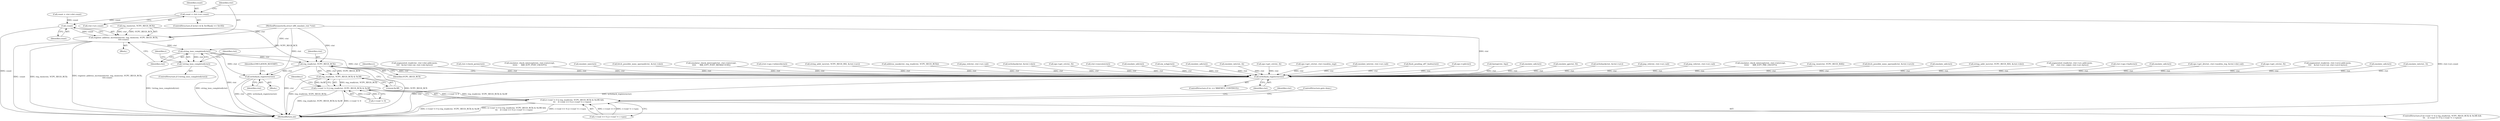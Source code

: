 digraph "0_linux_234f3ce485d54017f15cf5e0699cff4100121601_8@pointer" {
"1001115" [label="(Call,count = ctxt->src.count)"];
"1001135" [label="(Call,-count)"];
"1001130" [label="(Call,register_address_increment(ctxt, reg_rmw(ctxt, VCPU_REGS_RCX),\n\t\t\t\t-count))"];
"1001139" [label="(Call,string_insn_completed(ctxt))"];
"1001138" [label="(Call,!string_insn_completed(ctxt))"];
"1001151" [label="(Call,reg_read(ctxt, VCPU_REGS_RCX))"];
"1001150" [label="(Call,reg_read(ctxt, VCPU_REGS_RCX) & 0x3ff)"];
"1001144" [label="(Call,r->end != 0 || reg_read(ctxt, VCPU_REGS_RCX) & 0x3ff)"];
"1001143" [label="(Call,(r->end != 0 || reg_read(ctxt, VCPU_REGS_RCX) & 0x3ff) &&\n\t\t\t    (r->end == 0 || r->end != r->pos))"];
"1001176" [label="(Call,writeback_registers(ctxt))"];
"1001222" [label="(Call,writeback_registers(ctxt))"];
"1000726" [label="(Call,fastop(ctxt, fop))"];
"1001474" [label="(MethodReturn,int)"];
"1001177" [label="(Identifier,ctxt)"];
"1001155" [label="(Call,r->end == 0 || r->end != r->pos)"];
"1001115" [label="(Call,count = ctxt->src.count)"];
"1001168" [label="(Block,)"];
"1000404" [label="(Call,emulate_ud(ctxt))"];
"1001138" [label="(Call,!string_insn_completed(ctxt))"];
"1000409" [label="(Call,emulate_gp(ctxt, 0))"];
"1001019" [label="(Call,writeback(ctxt, &ctxt->src))"];
"1000932" [label="(Call,jmp_rel(ctxt, ctxt->src.val))"];
"1001147" [label="(Identifier,r)"];
"1001322" [label="(Call,jmp_rel(ctxt, ctxt->src.val))"];
"1000375" [label="(Call,emulator_check_intercept(ctxt, ctxt->intercept,\n\t\t\t\t\t\t      X86_ICPT_PRE_EXCEPT))"];
"1000831" [label="(Call,reg_rmw(ctxt, VCPU_REGS_RAX))"];
"1001152" [label="(Identifier,ctxt)"];
"1000342" [label="(Call,fetch_possible_mmx_operand(ctxt, &ctxt->src2))"];
"1000216" [label="(Call,emulate_ud(ctxt))"];
"1001081" [label="(Call,string_addr_inc(ctxt, VCPU_REGS_RDI, &ctxt->dst))"];
"1001131" [label="(Identifier,ctxt)"];
"1000523" [label="(Call,segmented_read(ctxt, ctxt->src.addr.mem,\n\t\t\t\t    ctxt->src.valptr, ctxt->src.bytes))"];
"1001158" [label="(Identifier,r)"];
"1000948" [label="(Call,ctxt->ops->halt(ctxt))"];
"1000194" [label="(Call,emulate_ud(ctxt))"];
"1001260" [label="(Call,ops->get_dr(ctxt, ctxt->modrm_reg, &ctxt->dst.val))"];
"1000278" [label="(Call,ops->get_cr(ctxt, 0))"];
"1001130" [label="(Call,register_address_increment(ctxt, reg_rmw(ctxt, VCPU_REGS_RCX),\n\t\t\t\t-count))"];
"1001140" [label="(Identifier,ctxt)"];
"1001154" [label="(Literal,0x3ff)"];
"1000569" [label="(Call,segmented_read(ctxt, ctxt->src2.addr.mem,\n\t\t\t\t    &ctxt->src2.val, ctxt->src2.bytes))"];
"1000428" [label="(Call,emulate_ud(ctxt))"];
"1000902" [label="(Call,emulate_int(ctxt, 3))"];
"1001151" [label="(Call,reg_read(ctxt, VCPU_REGS_RCX))"];
"1001176" [label="(Call,writeback_registers(ctxt))"];
"1001227" [label="(Identifier,rc)"];
"1001139" [label="(Call,string_insn_completed(ctxt))"];
"1001172" [label="(Identifier,ctxt)"];
"1000621" [label="(Call,segmented_read(ctxt, ctxt->dst.addr.mem,\n\t\t\t\t   &ctxt->dst.val, ctxt->dst.bytes))"];
"1000440" [label="(Call,ctxt->check_perm(ctxt))"];
"1000461" [label="(Call,emulator_check_intercept(ctxt, ctxt->intercept,\n\t\t\t\t\t\t      X86_ICPT_POST_EXCEPT))"];
"1000317" [label="(Call,emulate_nm(ctxt))"];
"1000355" [label="(Call,fetch_possible_mmx_operand(ctxt, &ctxt->dst))"];
"1000672" [label="(Call,emulator_check_intercept(ctxt, ctxt->intercept,\n\t\t\t\t\t      X86_ICPT_POST_MEMACCESS))"];
"1001238" [label="(Call,(ctxt->ops->wbinvd)(ctxt))"];
"1001066" [label="(Call,string_addr_inc(ctxt, VCPU_REGS_RSI, &ctxt->src))"];
"1000485" [label="(Call,address_mask(ctxt, reg_read(ctxt, VCPU_REGS_RCX)))"];
"1000796" [label="(Call,jmp_rel(ctxt, ctxt->src.val))"];
"1001040" [label="(Call,writeback(ctxt, &ctxt->dst))"];
"1000310" [label="(Call,ops->get_cr(ctxt, 0))"];
"1000737" [label="(Call,ctxt->execute(ctxt))"];
"1001143" [label="(Call,(r->end != 0 || reg_read(ctxt, VCPU_REGS_RCX) & 0x3ff) &&\n\t\t\t    (r->end == 0 || r->end != r->pos))"];
"1001123" [label="(Call,count = ctxt->dst.count)"];
"1001153" [label="(Identifier,VCPU_REGS_RCX)"];
"1001179" [label="(Identifier,EMULATION_RESTART)"];
"1001137" [label="(ControlStructure,if (!string_insn_completed(ctxt)))"];
"1000145" [label="(MethodParameterIn,struct x86_emulate_ctxt *ctxt)"];
"1001117" [label="(Call,ctxt->src.count)"];
"1001183" [label="(Identifier,ctxt)"];
"1001223" [label="(Identifier,ctxt)"];
"1000297" [label="(Call,emulate_ud(ctxt))"];
"1000844" [label="(Call,em_xchg(ctxt))"];
"1001098" [label="(Block,)"];
"1001222" [label="(Call,writeback_registers(ctxt))"];
"1000264" [label="(Call,emulate_ud(ctxt))"];
"1001144" [label="(Call,r->end != 0 || reg_read(ctxt, VCPU_REGS_RCX) & 0x3ff)"];
"1001107" [label="(ControlStructure,if ((ctxt->d & SrcMask) == SrcSI))"];
"1001145" [label="(Call,r->end != 0)"];
"1001150" [label="(Call,reg_read(ctxt, VCPU_REGS_RCX) & 0x3ff)"];
"1001142" [label="(ControlStructure,if ((r->end != 0 || reg_read(ctxt, VCPU_REGS_RCX) & 0x3ff) &&\n\t\t\t    (r->end == 0 || r->end != r->pos)))"];
"1001180" [label="(ControlStructure,goto done;)"];
"1000926" [label="(Call,emulate_int(ctxt, 4))"];
"1000290" [label="(Call,ops->get_cr(ctxt, 4))"];
"1001253" [label="(Call,ops->get_cr(ctxt, ctxt->modrm_reg))"];
"1001135" [label="(Call,-count)"];
"1000909" [label="(Call,emulate_int(ctxt, ctxt->src.val))"];
"1000329" [label="(Call,flush_pending_x87_faults(ctxt))"];
"1001132" [label="(Call,reg_rmw(ctxt, VCPU_REGS_RCX))"];
"1000393" [label="(Call,ops->cpl(ctxt))"];
"1001136" [label="(Identifier,count)"];
"1001116" [label="(Identifier,count)"];
"1001218" [label="(ControlStructure,if (rc == X86EMUL_CONTINUE))"];
"1001115" -> "1001107"  [label="AST: "];
"1001115" -> "1001117"  [label="CFG: "];
"1001116" -> "1001115"  [label="AST: "];
"1001117" -> "1001115"  [label="AST: "];
"1001131" -> "1001115"  [label="CFG: "];
"1001115" -> "1001474"  [label="DDG: ctxt->src.count"];
"1001115" -> "1001135"  [label="DDG: count"];
"1001135" -> "1001130"  [label="AST: "];
"1001135" -> "1001136"  [label="CFG: "];
"1001136" -> "1001135"  [label="AST: "];
"1001130" -> "1001135"  [label="CFG: "];
"1001135" -> "1001474"  [label="DDG: count"];
"1001135" -> "1001130"  [label="DDG: count"];
"1001123" -> "1001135"  [label="DDG: count"];
"1001130" -> "1001098"  [label="AST: "];
"1001131" -> "1001130"  [label="AST: "];
"1001132" -> "1001130"  [label="AST: "];
"1001140" -> "1001130"  [label="CFG: "];
"1001130" -> "1001474"  [label="DDG: register_address_increment(ctxt, reg_rmw(ctxt, VCPU_REGS_RCX),\n\t\t\t\t-count)"];
"1001130" -> "1001474"  [label="DDG: -count"];
"1001130" -> "1001474"  [label="DDG: reg_rmw(ctxt, VCPU_REGS_RCX)"];
"1001132" -> "1001130"  [label="DDG: ctxt"];
"1001132" -> "1001130"  [label="DDG: VCPU_REGS_RCX"];
"1000145" -> "1001130"  [label="DDG: ctxt"];
"1001130" -> "1001139"  [label="DDG: ctxt"];
"1001139" -> "1001138"  [label="AST: "];
"1001139" -> "1001140"  [label="CFG: "];
"1001140" -> "1001139"  [label="AST: "];
"1001138" -> "1001139"  [label="CFG: "];
"1001139" -> "1001474"  [label="DDG: ctxt"];
"1001139" -> "1001138"  [label="DDG: ctxt"];
"1000145" -> "1001139"  [label="DDG: ctxt"];
"1001139" -> "1001151"  [label="DDG: ctxt"];
"1001139" -> "1001176"  [label="DDG: ctxt"];
"1001139" -> "1001222"  [label="DDG: ctxt"];
"1001138" -> "1001137"  [label="AST: "];
"1001147" -> "1001138"  [label="CFG: "];
"1001183" -> "1001138"  [label="CFG: "];
"1001138" -> "1001474"  [label="DDG: string_insn_completed(ctxt)"];
"1001138" -> "1001474"  [label="DDG: !string_insn_completed(ctxt)"];
"1001151" -> "1001150"  [label="AST: "];
"1001151" -> "1001153"  [label="CFG: "];
"1001152" -> "1001151"  [label="AST: "];
"1001153" -> "1001151"  [label="AST: "];
"1001154" -> "1001151"  [label="CFG: "];
"1001151" -> "1001474"  [label="DDG: ctxt"];
"1001151" -> "1001474"  [label="DDG: VCPU_REGS_RCX"];
"1001151" -> "1001150"  [label="DDG: ctxt"];
"1001151" -> "1001150"  [label="DDG: VCPU_REGS_RCX"];
"1000145" -> "1001151"  [label="DDG: ctxt"];
"1001132" -> "1001151"  [label="DDG: VCPU_REGS_RCX"];
"1001151" -> "1001176"  [label="DDG: ctxt"];
"1001151" -> "1001222"  [label="DDG: ctxt"];
"1001150" -> "1001144"  [label="AST: "];
"1001150" -> "1001154"  [label="CFG: "];
"1001154" -> "1001150"  [label="AST: "];
"1001144" -> "1001150"  [label="CFG: "];
"1001150" -> "1001474"  [label="DDG: reg_read(ctxt, VCPU_REGS_RCX)"];
"1001150" -> "1001144"  [label="DDG: reg_read(ctxt, VCPU_REGS_RCX)"];
"1001150" -> "1001144"  [label="DDG: 0x3ff"];
"1001144" -> "1001143"  [label="AST: "];
"1001144" -> "1001145"  [label="CFG: "];
"1001145" -> "1001144"  [label="AST: "];
"1001158" -> "1001144"  [label="CFG: "];
"1001143" -> "1001144"  [label="CFG: "];
"1001144" -> "1001474"  [label="DDG: reg_read(ctxt, VCPU_REGS_RCX) & 0x3ff"];
"1001144" -> "1001474"  [label="DDG: r->end != 0"];
"1001144" -> "1001143"  [label="DDG: r->end != 0"];
"1001144" -> "1001143"  [label="DDG: reg_read(ctxt, VCPU_REGS_RCX) & 0x3ff"];
"1001145" -> "1001144"  [label="DDG: r->end"];
"1001145" -> "1001144"  [label="DDG: 0"];
"1001143" -> "1001142"  [label="AST: "];
"1001143" -> "1001155"  [label="CFG: "];
"1001155" -> "1001143"  [label="AST: "];
"1001172" -> "1001143"  [label="CFG: "];
"1001180" -> "1001143"  [label="CFG: "];
"1001143" -> "1001474"  [label="DDG: r->end == 0 || r->end != r->pos"];
"1001143" -> "1001474"  [label="DDG: r->end != 0 || reg_read(ctxt, VCPU_REGS_RCX) & 0x3ff"];
"1001143" -> "1001474"  [label="DDG: (r->end != 0 || reg_read(ctxt, VCPU_REGS_RCX) & 0x3ff) &&\n\t\t\t    (r->end == 0 || r->end != r->pos)"];
"1001155" -> "1001143"  [label="DDG: r->end == 0"];
"1001155" -> "1001143"  [label="DDG: r->end != r->pos"];
"1001176" -> "1001168"  [label="AST: "];
"1001176" -> "1001177"  [label="CFG: "];
"1001177" -> "1001176"  [label="AST: "];
"1001179" -> "1001176"  [label="CFG: "];
"1001176" -> "1001474"  [label="DDG: writeback_registers(ctxt)"];
"1001176" -> "1001474"  [label="DDG: ctxt"];
"1000145" -> "1001176"  [label="DDG: ctxt"];
"1001222" -> "1001218"  [label="AST: "];
"1001222" -> "1001223"  [label="CFG: "];
"1001223" -> "1001222"  [label="AST: "];
"1001227" -> "1001222"  [label="CFG: "];
"1001222" -> "1001474"  [label="DDG: ctxt"];
"1001222" -> "1001474"  [label="DDG: writeback_registers(ctxt)"];
"1000393" -> "1001222"  [label="DDG: ctxt"];
"1000404" -> "1001222"  [label="DDG: ctxt"];
"1000523" -> "1001222"  [label="DDG: ctxt"];
"1001238" -> "1001222"  [label="DDG: ctxt"];
"1001253" -> "1001222"  [label="DDG: ctxt"];
"1000409" -> "1001222"  [label="DDG: ctxt"];
"1000948" -> "1001222"  [label="DDG: ctxt"];
"1001260" -> "1001222"  [label="DDG: ctxt"];
"1000355" -> "1001222"  [label="DDG: ctxt"];
"1000297" -> "1001222"  [label="DDG: ctxt"];
"1000485" -> "1001222"  [label="DDG: ctxt"];
"1000290" -> "1001222"  [label="DDG: ctxt"];
"1000375" -> "1001222"  [label="DDG: ctxt"];
"1001040" -> "1001222"  [label="DDG: ctxt"];
"1000621" -> "1001222"  [label="DDG: ctxt"];
"1000342" -> "1001222"  [label="DDG: ctxt"];
"1000317" -> "1001222"  [label="DDG: ctxt"];
"1000726" -> "1001222"  [label="DDG: ctxt"];
"1000216" -> "1001222"  [label="DDG: ctxt"];
"1000310" -> "1001222"  [label="DDG: ctxt"];
"1000926" -> "1001222"  [label="DDG: ctxt"];
"1000194" -> "1001222"  [label="DDG: ctxt"];
"1000264" -> "1001222"  [label="DDG: ctxt"];
"1000831" -> "1001222"  [label="DDG: ctxt"];
"1000737" -> "1001222"  [label="DDG: ctxt"];
"1001019" -> "1001222"  [label="DDG: ctxt"];
"1000329" -> "1001222"  [label="DDG: ctxt"];
"1000909" -> "1001222"  [label="DDG: ctxt"];
"1000932" -> "1001222"  [label="DDG: ctxt"];
"1001066" -> "1001222"  [label="DDG: ctxt"];
"1000569" -> "1001222"  [label="DDG: ctxt"];
"1000461" -> "1001222"  [label="DDG: ctxt"];
"1000440" -> "1001222"  [label="DDG: ctxt"];
"1001322" -> "1001222"  [label="DDG: ctxt"];
"1000902" -> "1001222"  [label="DDG: ctxt"];
"1000672" -> "1001222"  [label="DDG: ctxt"];
"1000844" -> "1001222"  [label="DDG: ctxt"];
"1000278" -> "1001222"  [label="DDG: ctxt"];
"1000428" -> "1001222"  [label="DDG: ctxt"];
"1000796" -> "1001222"  [label="DDG: ctxt"];
"1001081" -> "1001222"  [label="DDG: ctxt"];
"1000145" -> "1001222"  [label="DDG: ctxt"];
}
